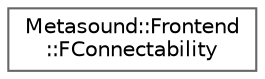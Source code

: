 digraph "Graphical Class Hierarchy"
{
 // INTERACTIVE_SVG=YES
 // LATEX_PDF_SIZE
  bgcolor="transparent";
  edge [fontname=Helvetica,fontsize=10,labelfontname=Helvetica,labelfontsize=10];
  node [fontname=Helvetica,fontsize=10,shape=box,height=0.2,width=0.4];
  rankdir="LR";
  Node0 [id="Node000000",label="Metasound::Frontend\l::FConnectability",height=0.2,width=0.4,color="grey40", fillcolor="white", style="filled",URL="$d1/d5f/structMetasound_1_1Frontend_1_1FConnectability.html",tooltip=" "];
}
